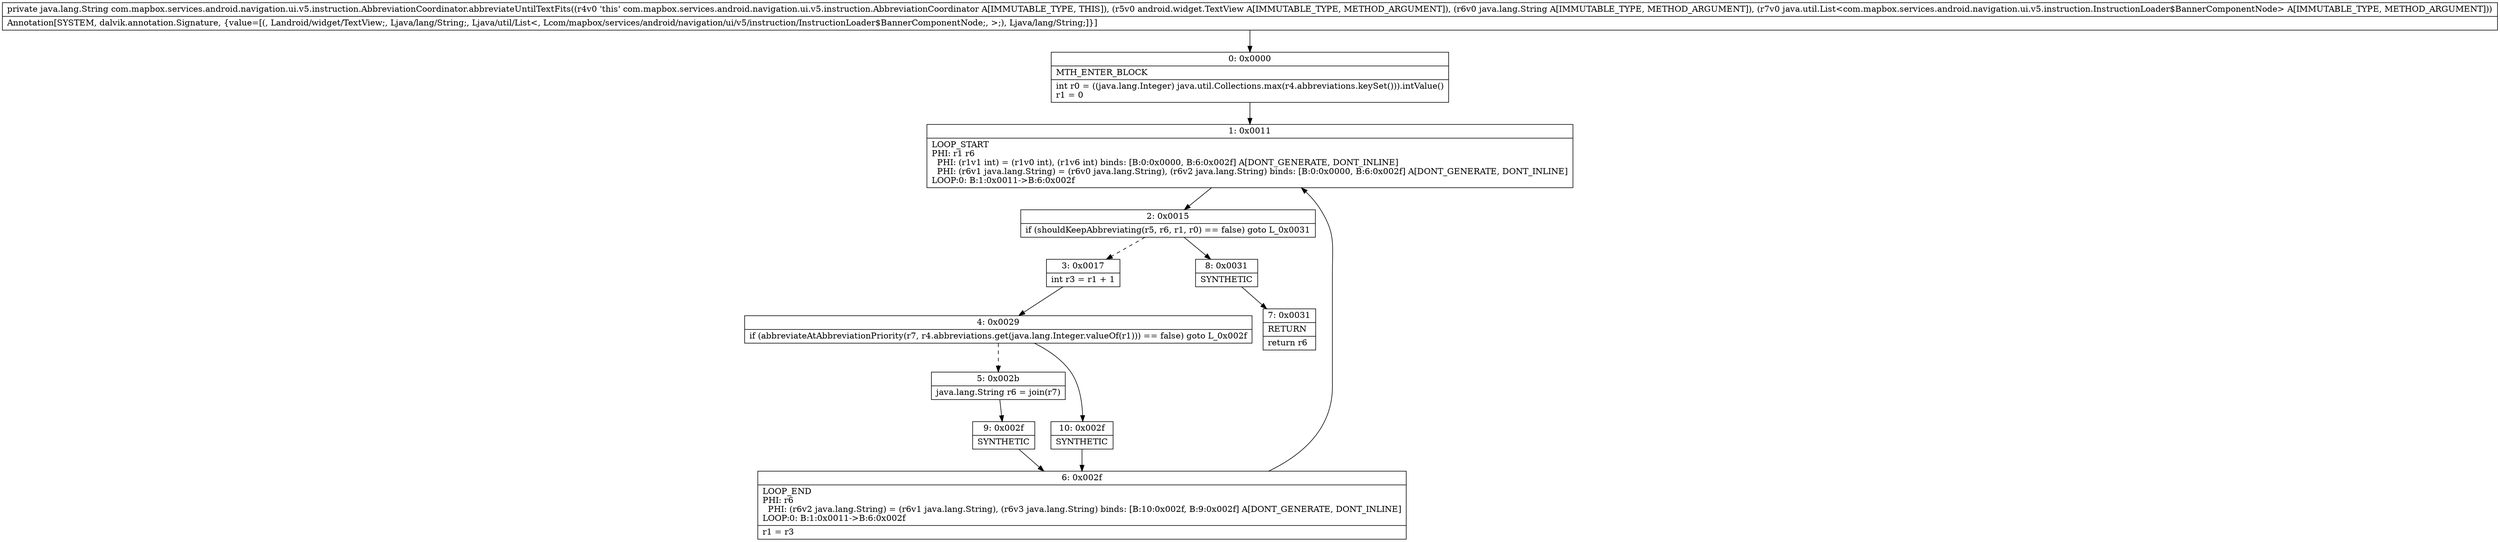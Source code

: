digraph "CFG forcom.mapbox.services.android.navigation.ui.v5.instruction.AbbreviationCoordinator.abbreviateUntilTextFits(Landroid\/widget\/TextView;Ljava\/lang\/String;Ljava\/util\/List;)Ljava\/lang\/String;" {
Node_0 [shape=record,label="{0\:\ 0x0000|MTH_ENTER_BLOCK\l|int r0 = ((java.lang.Integer) java.util.Collections.max(r4.abbreviations.keySet())).intValue()\lr1 = 0\l}"];
Node_1 [shape=record,label="{1\:\ 0x0011|LOOP_START\lPHI: r1 r6 \l  PHI: (r1v1 int) = (r1v0 int), (r1v6 int) binds: [B:0:0x0000, B:6:0x002f] A[DONT_GENERATE, DONT_INLINE]\l  PHI: (r6v1 java.lang.String) = (r6v0 java.lang.String), (r6v2 java.lang.String) binds: [B:0:0x0000, B:6:0x002f] A[DONT_GENERATE, DONT_INLINE]\lLOOP:0: B:1:0x0011\-\>B:6:0x002f\l}"];
Node_2 [shape=record,label="{2\:\ 0x0015|if (shouldKeepAbbreviating(r5, r6, r1, r0) == false) goto L_0x0031\l}"];
Node_3 [shape=record,label="{3\:\ 0x0017|int r3 = r1 + 1\l}"];
Node_4 [shape=record,label="{4\:\ 0x0029|if (abbreviateAtAbbreviationPriority(r7, r4.abbreviations.get(java.lang.Integer.valueOf(r1))) == false) goto L_0x002f\l}"];
Node_5 [shape=record,label="{5\:\ 0x002b|java.lang.String r6 = join(r7)\l}"];
Node_6 [shape=record,label="{6\:\ 0x002f|LOOP_END\lPHI: r6 \l  PHI: (r6v2 java.lang.String) = (r6v1 java.lang.String), (r6v3 java.lang.String) binds: [B:10:0x002f, B:9:0x002f] A[DONT_GENERATE, DONT_INLINE]\lLOOP:0: B:1:0x0011\-\>B:6:0x002f\l|r1 = r3\l}"];
Node_7 [shape=record,label="{7\:\ 0x0031|RETURN\l|return r6\l}"];
Node_8 [shape=record,label="{8\:\ 0x0031|SYNTHETIC\l}"];
Node_9 [shape=record,label="{9\:\ 0x002f|SYNTHETIC\l}"];
Node_10 [shape=record,label="{10\:\ 0x002f|SYNTHETIC\l}"];
MethodNode[shape=record,label="{private java.lang.String com.mapbox.services.android.navigation.ui.v5.instruction.AbbreviationCoordinator.abbreviateUntilTextFits((r4v0 'this' com.mapbox.services.android.navigation.ui.v5.instruction.AbbreviationCoordinator A[IMMUTABLE_TYPE, THIS]), (r5v0 android.widget.TextView A[IMMUTABLE_TYPE, METHOD_ARGUMENT]), (r6v0 java.lang.String A[IMMUTABLE_TYPE, METHOD_ARGUMENT]), (r7v0 java.util.List\<com.mapbox.services.android.navigation.ui.v5.instruction.InstructionLoader$BannerComponentNode\> A[IMMUTABLE_TYPE, METHOD_ARGUMENT]))  | Annotation[SYSTEM, dalvik.annotation.Signature, \{value=[(, Landroid\/widget\/TextView;, Ljava\/lang\/String;, Ljava\/util\/List\<, Lcom\/mapbox\/services\/android\/navigation\/ui\/v5\/instruction\/InstructionLoader$BannerComponentNode;, \>;), Ljava\/lang\/String;]\}]\l}"];
MethodNode -> Node_0;
Node_0 -> Node_1;
Node_1 -> Node_2;
Node_2 -> Node_3[style=dashed];
Node_2 -> Node_8;
Node_3 -> Node_4;
Node_4 -> Node_5[style=dashed];
Node_4 -> Node_10;
Node_5 -> Node_9;
Node_6 -> Node_1;
Node_8 -> Node_7;
Node_9 -> Node_6;
Node_10 -> Node_6;
}

